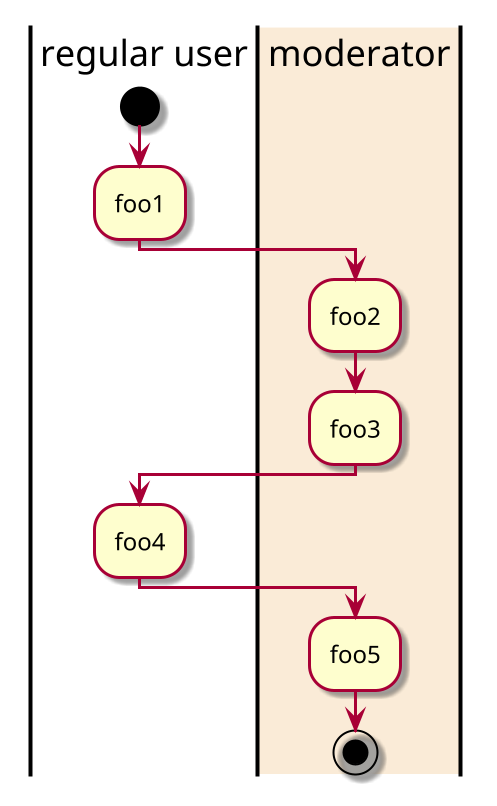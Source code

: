 @startuml
skin rose
scale 2
|regular user|
start
:foo1;
|#AntiqueWhite|moderator|
:foo2;
:foo3;
|regular user|
:foo4;
|moderator|
:foo5;
stop
@enduml
